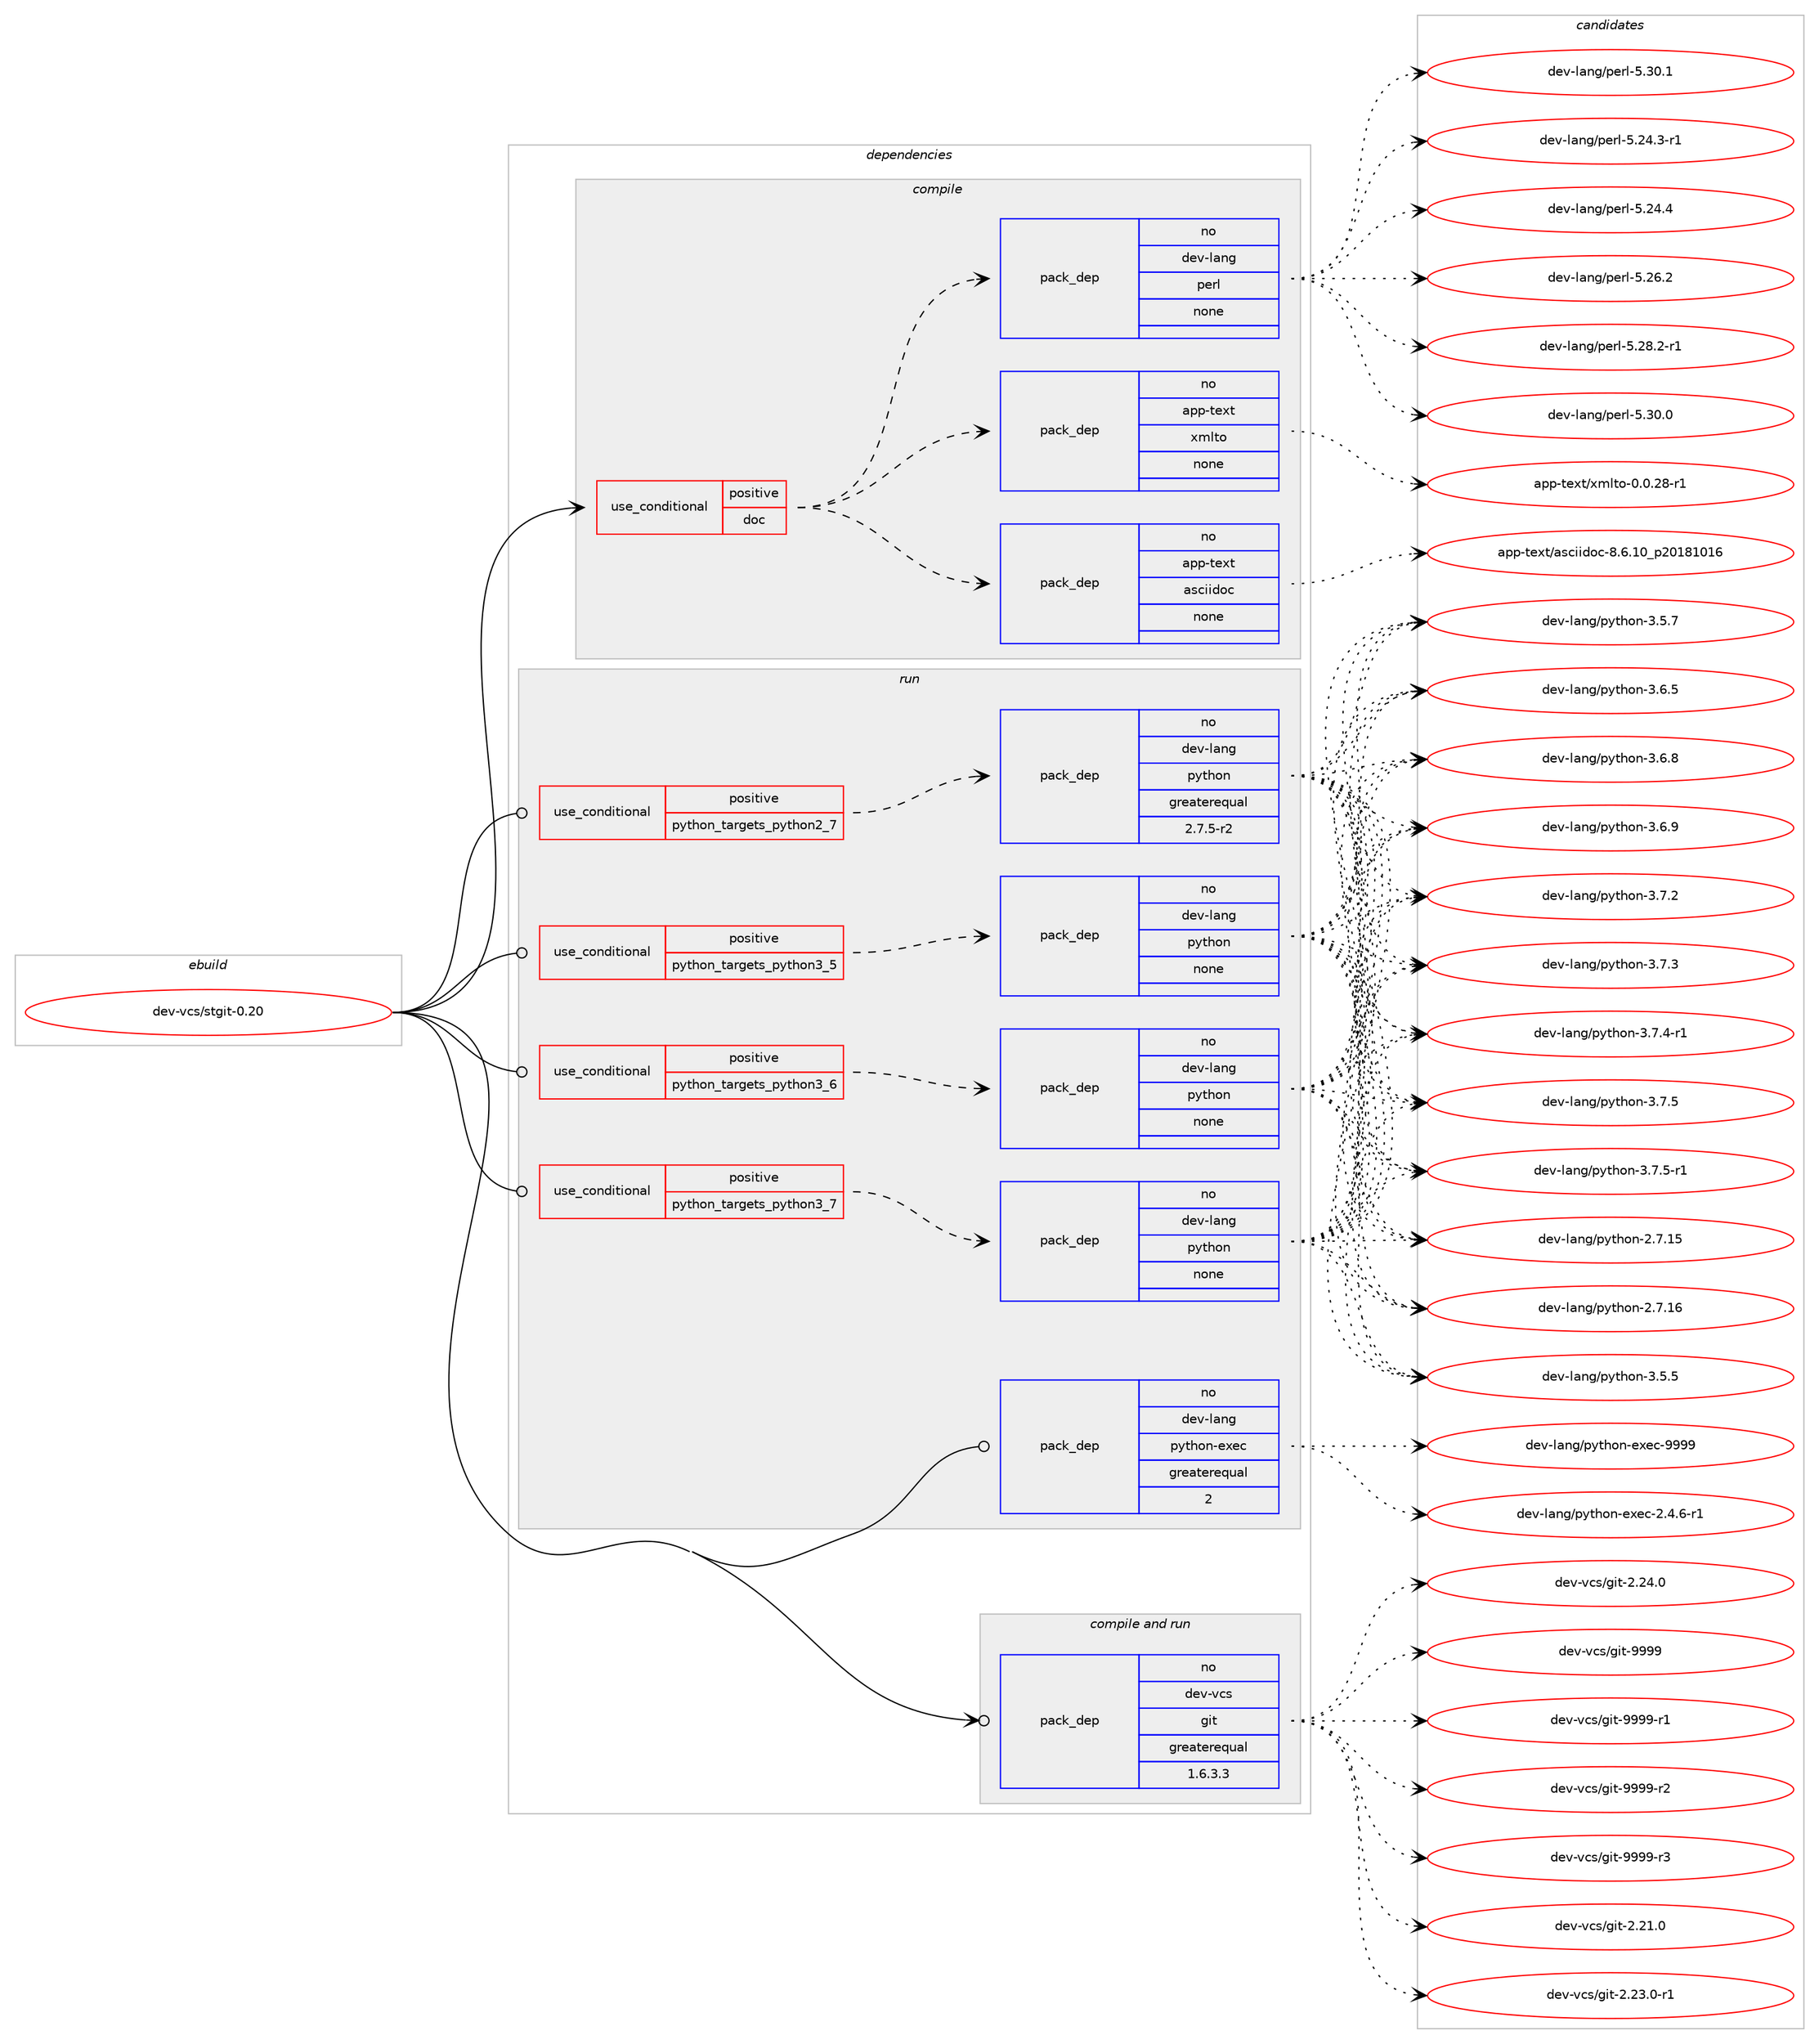digraph prolog {

# *************
# Graph options
# *************

newrank=true;
concentrate=true;
compound=true;
graph [rankdir=LR,fontname=Helvetica,fontsize=10,ranksep=1.5];#, ranksep=2.5, nodesep=0.2];
edge  [arrowhead=vee];
node  [fontname=Helvetica,fontsize=10];

# **********
# The ebuild
# **********

subgraph cluster_leftcol {
color=gray;
rank=same;
label=<<i>ebuild</i>>;
id [label="dev-vcs/stgit-0.20", color=red, width=4, href="../dev-vcs/stgit-0.20.svg"];
}

# ****************
# The dependencies
# ****************

subgraph cluster_midcol {
color=gray;
label=<<i>dependencies</i>>;
subgraph cluster_compile {
fillcolor="#eeeeee";
style=filled;
label=<<i>compile</i>>;
subgraph cond183995 {
dependency735196 [label=<<TABLE BORDER="0" CELLBORDER="1" CELLSPACING="0" CELLPADDING="4"><TR><TD ROWSPAN="3" CELLPADDING="10">use_conditional</TD></TR><TR><TD>positive</TD></TR><TR><TD>doc</TD></TR></TABLE>>, shape=none, color=red];
subgraph pack538968 {
dependency735197 [label=<<TABLE BORDER="0" CELLBORDER="1" CELLSPACING="0" CELLPADDING="4" WIDTH="220"><TR><TD ROWSPAN="6" CELLPADDING="30">pack_dep</TD></TR><TR><TD WIDTH="110">no</TD></TR><TR><TD>app-text</TD></TR><TR><TD>asciidoc</TD></TR><TR><TD>none</TD></TR><TR><TD></TD></TR></TABLE>>, shape=none, color=blue];
}
dependency735196:e -> dependency735197:w [weight=20,style="dashed",arrowhead="vee"];
subgraph pack538969 {
dependency735198 [label=<<TABLE BORDER="0" CELLBORDER="1" CELLSPACING="0" CELLPADDING="4" WIDTH="220"><TR><TD ROWSPAN="6" CELLPADDING="30">pack_dep</TD></TR><TR><TD WIDTH="110">no</TD></TR><TR><TD>app-text</TD></TR><TR><TD>xmlto</TD></TR><TR><TD>none</TD></TR><TR><TD></TD></TR></TABLE>>, shape=none, color=blue];
}
dependency735196:e -> dependency735198:w [weight=20,style="dashed",arrowhead="vee"];
subgraph pack538970 {
dependency735199 [label=<<TABLE BORDER="0" CELLBORDER="1" CELLSPACING="0" CELLPADDING="4" WIDTH="220"><TR><TD ROWSPAN="6" CELLPADDING="30">pack_dep</TD></TR><TR><TD WIDTH="110">no</TD></TR><TR><TD>dev-lang</TD></TR><TR><TD>perl</TD></TR><TR><TD>none</TD></TR><TR><TD></TD></TR></TABLE>>, shape=none, color=blue];
}
dependency735196:e -> dependency735199:w [weight=20,style="dashed",arrowhead="vee"];
}
id:e -> dependency735196:w [weight=20,style="solid",arrowhead="vee"];
}
subgraph cluster_compileandrun {
fillcolor="#eeeeee";
style=filled;
label=<<i>compile and run</i>>;
subgraph pack538971 {
dependency735200 [label=<<TABLE BORDER="0" CELLBORDER="1" CELLSPACING="0" CELLPADDING="4" WIDTH="220"><TR><TD ROWSPAN="6" CELLPADDING="30">pack_dep</TD></TR><TR><TD WIDTH="110">no</TD></TR><TR><TD>dev-vcs</TD></TR><TR><TD>git</TD></TR><TR><TD>greaterequal</TD></TR><TR><TD>1.6.3.3</TD></TR></TABLE>>, shape=none, color=blue];
}
id:e -> dependency735200:w [weight=20,style="solid",arrowhead="odotvee"];
}
subgraph cluster_run {
fillcolor="#eeeeee";
style=filled;
label=<<i>run</i>>;
subgraph cond183996 {
dependency735201 [label=<<TABLE BORDER="0" CELLBORDER="1" CELLSPACING="0" CELLPADDING="4"><TR><TD ROWSPAN="3" CELLPADDING="10">use_conditional</TD></TR><TR><TD>positive</TD></TR><TR><TD>python_targets_python2_7</TD></TR></TABLE>>, shape=none, color=red];
subgraph pack538972 {
dependency735202 [label=<<TABLE BORDER="0" CELLBORDER="1" CELLSPACING="0" CELLPADDING="4" WIDTH="220"><TR><TD ROWSPAN="6" CELLPADDING="30">pack_dep</TD></TR><TR><TD WIDTH="110">no</TD></TR><TR><TD>dev-lang</TD></TR><TR><TD>python</TD></TR><TR><TD>greaterequal</TD></TR><TR><TD>2.7.5-r2</TD></TR></TABLE>>, shape=none, color=blue];
}
dependency735201:e -> dependency735202:w [weight=20,style="dashed",arrowhead="vee"];
}
id:e -> dependency735201:w [weight=20,style="solid",arrowhead="odot"];
subgraph cond183997 {
dependency735203 [label=<<TABLE BORDER="0" CELLBORDER="1" CELLSPACING="0" CELLPADDING="4"><TR><TD ROWSPAN="3" CELLPADDING="10">use_conditional</TD></TR><TR><TD>positive</TD></TR><TR><TD>python_targets_python3_5</TD></TR></TABLE>>, shape=none, color=red];
subgraph pack538973 {
dependency735204 [label=<<TABLE BORDER="0" CELLBORDER="1" CELLSPACING="0" CELLPADDING="4" WIDTH="220"><TR><TD ROWSPAN="6" CELLPADDING="30">pack_dep</TD></TR><TR><TD WIDTH="110">no</TD></TR><TR><TD>dev-lang</TD></TR><TR><TD>python</TD></TR><TR><TD>none</TD></TR><TR><TD></TD></TR></TABLE>>, shape=none, color=blue];
}
dependency735203:e -> dependency735204:w [weight=20,style="dashed",arrowhead="vee"];
}
id:e -> dependency735203:w [weight=20,style="solid",arrowhead="odot"];
subgraph cond183998 {
dependency735205 [label=<<TABLE BORDER="0" CELLBORDER="1" CELLSPACING="0" CELLPADDING="4"><TR><TD ROWSPAN="3" CELLPADDING="10">use_conditional</TD></TR><TR><TD>positive</TD></TR><TR><TD>python_targets_python3_6</TD></TR></TABLE>>, shape=none, color=red];
subgraph pack538974 {
dependency735206 [label=<<TABLE BORDER="0" CELLBORDER="1" CELLSPACING="0" CELLPADDING="4" WIDTH="220"><TR><TD ROWSPAN="6" CELLPADDING="30">pack_dep</TD></TR><TR><TD WIDTH="110">no</TD></TR><TR><TD>dev-lang</TD></TR><TR><TD>python</TD></TR><TR><TD>none</TD></TR><TR><TD></TD></TR></TABLE>>, shape=none, color=blue];
}
dependency735205:e -> dependency735206:w [weight=20,style="dashed",arrowhead="vee"];
}
id:e -> dependency735205:w [weight=20,style="solid",arrowhead="odot"];
subgraph cond183999 {
dependency735207 [label=<<TABLE BORDER="0" CELLBORDER="1" CELLSPACING="0" CELLPADDING="4"><TR><TD ROWSPAN="3" CELLPADDING="10">use_conditional</TD></TR><TR><TD>positive</TD></TR><TR><TD>python_targets_python3_7</TD></TR></TABLE>>, shape=none, color=red];
subgraph pack538975 {
dependency735208 [label=<<TABLE BORDER="0" CELLBORDER="1" CELLSPACING="0" CELLPADDING="4" WIDTH="220"><TR><TD ROWSPAN="6" CELLPADDING="30">pack_dep</TD></TR><TR><TD WIDTH="110">no</TD></TR><TR><TD>dev-lang</TD></TR><TR><TD>python</TD></TR><TR><TD>none</TD></TR><TR><TD></TD></TR></TABLE>>, shape=none, color=blue];
}
dependency735207:e -> dependency735208:w [weight=20,style="dashed",arrowhead="vee"];
}
id:e -> dependency735207:w [weight=20,style="solid",arrowhead="odot"];
subgraph pack538976 {
dependency735209 [label=<<TABLE BORDER="0" CELLBORDER="1" CELLSPACING="0" CELLPADDING="4" WIDTH="220"><TR><TD ROWSPAN="6" CELLPADDING="30">pack_dep</TD></TR><TR><TD WIDTH="110">no</TD></TR><TR><TD>dev-lang</TD></TR><TR><TD>python-exec</TD></TR><TR><TD>greaterequal</TD></TR><TR><TD>2</TD></TR></TABLE>>, shape=none, color=blue];
}
id:e -> dependency735209:w [weight=20,style="solid",arrowhead="odot"];
}
}

# **************
# The candidates
# **************

subgraph cluster_choices {
rank=same;
color=gray;
label=<<i>candidates</i>>;

subgraph choice538968 {
color=black;
nodesep=1;
choice97112112451161011201164797115991051051001119945564654464948951125048495649484954 [label="app-text/asciidoc-8.6.10_p20181016", color=red, width=4,href="../app-text/asciidoc-8.6.10_p20181016.svg"];
dependency735197:e -> choice97112112451161011201164797115991051051001119945564654464948951125048495649484954:w [style=dotted,weight="100"];
}
subgraph choice538969 {
color=black;
nodesep=1;
choice971121124511610112011647120109108116111454846484650564511449 [label="app-text/xmlto-0.0.28-r1", color=red, width=4,href="../app-text/xmlto-0.0.28-r1.svg"];
dependency735198:e -> choice971121124511610112011647120109108116111454846484650564511449:w [style=dotted,weight="100"];
}
subgraph choice538970 {
color=black;
nodesep=1;
choice100101118451089711010347112101114108455346505246514511449 [label="dev-lang/perl-5.24.3-r1", color=red, width=4,href="../dev-lang/perl-5.24.3-r1.svg"];
choice10010111845108971101034711210111410845534650524652 [label="dev-lang/perl-5.24.4", color=red, width=4,href="../dev-lang/perl-5.24.4.svg"];
choice10010111845108971101034711210111410845534650544650 [label="dev-lang/perl-5.26.2", color=red, width=4,href="../dev-lang/perl-5.26.2.svg"];
choice100101118451089711010347112101114108455346505646504511449 [label="dev-lang/perl-5.28.2-r1", color=red, width=4,href="../dev-lang/perl-5.28.2-r1.svg"];
choice10010111845108971101034711210111410845534651484648 [label="dev-lang/perl-5.30.0", color=red, width=4,href="../dev-lang/perl-5.30.0.svg"];
choice10010111845108971101034711210111410845534651484649 [label="dev-lang/perl-5.30.1", color=red, width=4,href="../dev-lang/perl-5.30.1.svg"];
dependency735199:e -> choice100101118451089711010347112101114108455346505246514511449:w [style=dotted,weight="100"];
dependency735199:e -> choice10010111845108971101034711210111410845534650524652:w [style=dotted,weight="100"];
dependency735199:e -> choice10010111845108971101034711210111410845534650544650:w [style=dotted,weight="100"];
dependency735199:e -> choice100101118451089711010347112101114108455346505646504511449:w [style=dotted,weight="100"];
dependency735199:e -> choice10010111845108971101034711210111410845534651484648:w [style=dotted,weight="100"];
dependency735199:e -> choice10010111845108971101034711210111410845534651484649:w [style=dotted,weight="100"];
}
subgraph choice538971 {
color=black;
nodesep=1;
choice10010111845118991154710310511645504650494648 [label="dev-vcs/git-2.21.0", color=red, width=4,href="../dev-vcs/git-2.21.0.svg"];
choice100101118451189911547103105116455046505146484511449 [label="dev-vcs/git-2.23.0-r1", color=red, width=4,href="../dev-vcs/git-2.23.0-r1.svg"];
choice10010111845118991154710310511645504650524648 [label="dev-vcs/git-2.24.0", color=red, width=4,href="../dev-vcs/git-2.24.0.svg"];
choice1001011184511899115471031051164557575757 [label="dev-vcs/git-9999", color=red, width=4,href="../dev-vcs/git-9999.svg"];
choice10010111845118991154710310511645575757574511449 [label="dev-vcs/git-9999-r1", color=red, width=4,href="../dev-vcs/git-9999-r1.svg"];
choice10010111845118991154710310511645575757574511450 [label="dev-vcs/git-9999-r2", color=red, width=4,href="../dev-vcs/git-9999-r2.svg"];
choice10010111845118991154710310511645575757574511451 [label="dev-vcs/git-9999-r3", color=red, width=4,href="../dev-vcs/git-9999-r3.svg"];
dependency735200:e -> choice10010111845118991154710310511645504650494648:w [style=dotted,weight="100"];
dependency735200:e -> choice100101118451189911547103105116455046505146484511449:w [style=dotted,weight="100"];
dependency735200:e -> choice10010111845118991154710310511645504650524648:w [style=dotted,weight="100"];
dependency735200:e -> choice1001011184511899115471031051164557575757:w [style=dotted,weight="100"];
dependency735200:e -> choice10010111845118991154710310511645575757574511449:w [style=dotted,weight="100"];
dependency735200:e -> choice10010111845118991154710310511645575757574511450:w [style=dotted,weight="100"];
dependency735200:e -> choice10010111845118991154710310511645575757574511451:w [style=dotted,weight="100"];
}
subgraph choice538972 {
color=black;
nodesep=1;
choice10010111845108971101034711212111610411111045504655464953 [label="dev-lang/python-2.7.15", color=red, width=4,href="../dev-lang/python-2.7.15.svg"];
choice10010111845108971101034711212111610411111045504655464954 [label="dev-lang/python-2.7.16", color=red, width=4,href="../dev-lang/python-2.7.16.svg"];
choice100101118451089711010347112121116104111110455146534653 [label="dev-lang/python-3.5.5", color=red, width=4,href="../dev-lang/python-3.5.5.svg"];
choice100101118451089711010347112121116104111110455146534655 [label="dev-lang/python-3.5.7", color=red, width=4,href="../dev-lang/python-3.5.7.svg"];
choice100101118451089711010347112121116104111110455146544653 [label="dev-lang/python-3.6.5", color=red, width=4,href="../dev-lang/python-3.6.5.svg"];
choice100101118451089711010347112121116104111110455146544656 [label="dev-lang/python-3.6.8", color=red, width=4,href="../dev-lang/python-3.6.8.svg"];
choice100101118451089711010347112121116104111110455146544657 [label="dev-lang/python-3.6.9", color=red, width=4,href="../dev-lang/python-3.6.9.svg"];
choice100101118451089711010347112121116104111110455146554650 [label="dev-lang/python-3.7.2", color=red, width=4,href="../dev-lang/python-3.7.2.svg"];
choice100101118451089711010347112121116104111110455146554651 [label="dev-lang/python-3.7.3", color=red, width=4,href="../dev-lang/python-3.7.3.svg"];
choice1001011184510897110103471121211161041111104551465546524511449 [label="dev-lang/python-3.7.4-r1", color=red, width=4,href="../dev-lang/python-3.7.4-r1.svg"];
choice100101118451089711010347112121116104111110455146554653 [label="dev-lang/python-3.7.5", color=red, width=4,href="../dev-lang/python-3.7.5.svg"];
choice1001011184510897110103471121211161041111104551465546534511449 [label="dev-lang/python-3.7.5-r1", color=red, width=4,href="../dev-lang/python-3.7.5-r1.svg"];
dependency735202:e -> choice10010111845108971101034711212111610411111045504655464953:w [style=dotted,weight="100"];
dependency735202:e -> choice10010111845108971101034711212111610411111045504655464954:w [style=dotted,weight="100"];
dependency735202:e -> choice100101118451089711010347112121116104111110455146534653:w [style=dotted,weight="100"];
dependency735202:e -> choice100101118451089711010347112121116104111110455146534655:w [style=dotted,weight="100"];
dependency735202:e -> choice100101118451089711010347112121116104111110455146544653:w [style=dotted,weight="100"];
dependency735202:e -> choice100101118451089711010347112121116104111110455146544656:w [style=dotted,weight="100"];
dependency735202:e -> choice100101118451089711010347112121116104111110455146544657:w [style=dotted,weight="100"];
dependency735202:e -> choice100101118451089711010347112121116104111110455146554650:w [style=dotted,weight="100"];
dependency735202:e -> choice100101118451089711010347112121116104111110455146554651:w [style=dotted,weight="100"];
dependency735202:e -> choice1001011184510897110103471121211161041111104551465546524511449:w [style=dotted,weight="100"];
dependency735202:e -> choice100101118451089711010347112121116104111110455146554653:w [style=dotted,weight="100"];
dependency735202:e -> choice1001011184510897110103471121211161041111104551465546534511449:w [style=dotted,weight="100"];
}
subgraph choice538973 {
color=black;
nodesep=1;
choice10010111845108971101034711212111610411111045504655464953 [label="dev-lang/python-2.7.15", color=red, width=4,href="../dev-lang/python-2.7.15.svg"];
choice10010111845108971101034711212111610411111045504655464954 [label="dev-lang/python-2.7.16", color=red, width=4,href="../dev-lang/python-2.7.16.svg"];
choice100101118451089711010347112121116104111110455146534653 [label="dev-lang/python-3.5.5", color=red, width=4,href="../dev-lang/python-3.5.5.svg"];
choice100101118451089711010347112121116104111110455146534655 [label="dev-lang/python-3.5.7", color=red, width=4,href="../dev-lang/python-3.5.7.svg"];
choice100101118451089711010347112121116104111110455146544653 [label="dev-lang/python-3.6.5", color=red, width=4,href="../dev-lang/python-3.6.5.svg"];
choice100101118451089711010347112121116104111110455146544656 [label="dev-lang/python-3.6.8", color=red, width=4,href="../dev-lang/python-3.6.8.svg"];
choice100101118451089711010347112121116104111110455146544657 [label="dev-lang/python-3.6.9", color=red, width=4,href="../dev-lang/python-3.6.9.svg"];
choice100101118451089711010347112121116104111110455146554650 [label="dev-lang/python-3.7.2", color=red, width=4,href="../dev-lang/python-3.7.2.svg"];
choice100101118451089711010347112121116104111110455146554651 [label="dev-lang/python-3.7.3", color=red, width=4,href="../dev-lang/python-3.7.3.svg"];
choice1001011184510897110103471121211161041111104551465546524511449 [label="dev-lang/python-3.7.4-r1", color=red, width=4,href="../dev-lang/python-3.7.4-r1.svg"];
choice100101118451089711010347112121116104111110455146554653 [label="dev-lang/python-3.7.5", color=red, width=4,href="../dev-lang/python-3.7.5.svg"];
choice1001011184510897110103471121211161041111104551465546534511449 [label="dev-lang/python-3.7.5-r1", color=red, width=4,href="../dev-lang/python-3.7.5-r1.svg"];
dependency735204:e -> choice10010111845108971101034711212111610411111045504655464953:w [style=dotted,weight="100"];
dependency735204:e -> choice10010111845108971101034711212111610411111045504655464954:w [style=dotted,weight="100"];
dependency735204:e -> choice100101118451089711010347112121116104111110455146534653:w [style=dotted,weight="100"];
dependency735204:e -> choice100101118451089711010347112121116104111110455146534655:w [style=dotted,weight="100"];
dependency735204:e -> choice100101118451089711010347112121116104111110455146544653:w [style=dotted,weight="100"];
dependency735204:e -> choice100101118451089711010347112121116104111110455146544656:w [style=dotted,weight="100"];
dependency735204:e -> choice100101118451089711010347112121116104111110455146544657:w [style=dotted,weight="100"];
dependency735204:e -> choice100101118451089711010347112121116104111110455146554650:w [style=dotted,weight="100"];
dependency735204:e -> choice100101118451089711010347112121116104111110455146554651:w [style=dotted,weight="100"];
dependency735204:e -> choice1001011184510897110103471121211161041111104551465546524511449:w [style=dotted,weight="100"];
dependency735204:e -> choice100101118451089711010347112121116104111110455146554653:w [style=dotted,weight="100"];
dependency735204:e -> choice1001011184510897110103471121211161041111104551465546534511449:w [style=dotted,weight="100"];
}
subgraph choice538974 {
color=black;
nodesep=1;
choice10010111845108971101034711212111610411111045504655464953 [label="dev-lang/python-2.7.15", color=red, width=4,href="../dev-lang/python-2.7.15.svg"];
choice10010111845108971101034711212111610411111045504655464954 [label="dev-lang/python-2.7.16", color=red, width=4,href="../dev-lang/python-2.7.16.svg"];
choice100101118451089711010347112121116104111110455146534653 [label="dev-lang/python-3.5.5", color=red, width=4,href="../dev-lang/python-3.5.5.svg"];
choice100101118451089711010347112121116104111110455146534655 [label="dev-lang/python-3.5.7", color=red, width=4,href="../dev-lang/python-3.5.7.svg"];
choice100101118451089711010347112121116104111110455146544653 [label="dev-lang/python-3.6.5", color=red, width=4,href="../dev-lang/python-3.6.5.svg"];
choice100101118451089711010347112121116104111110455146544656 [label="dev-lang/python-3.6.8", color=red, width=4,href="../dev-lang/python-3.6.8.svg"];
choice100101118451089711010347112121116104111110455146544657 [label="dev-lang/python-3.6.9", color=red, width=4,href="../dev-lang/python-3.6.9.svg"];
choice100101118451089711010347112121116104111110455146554650 [label="dev-lang/python-3.7.2", color=red, width=4,href="../dev-lang/python-3.7.2.svg"];
choice100101118451089711010347112121116104111110455146554651 [label="dev-lang/python-3.7.3", color=red, width=4,href="../dev-lang/python-3.7.3.svg"];
choice1001011184510897110103471121211161041111104551465546524511449 [label="dev-lang/python-3.7.4-r1", color=red, width=4,href="../dev-lang/python-3.7.4-r1.svg"];
choice100101118451089711010347112121116104111110455146554653 [label="dev-lang/python-3.7.5", color=red, width=4,href="../dev-lang/python-3.7.5.svg"];
choice1001011184510897110103471121211161041111104551465546534511449 [label="dev-lang/python-3.7.5-r1", color=red, width=4,href="../dev-lang/python-3.7.5-r1.svg"];
dependency735206:e -> choice10010111845108971101034711212111610411111045504655464953:w [style=dotted,weight="100"];
dependency735206:e -> choice10010111845108971101034711212111610411111045504655464954:w [style=dotted,weight="100"];
dependency735206:e -> choice100101118451089711010347112121116104111110455146534653:w [style=dotted,weight="100"];
dependency735206:e -> choice100101118451089711010347112121116104111110455146534655:w [style=dotted,weight="100"];
dependency735206:e -> choice100101118451089711010347112121116104111110455146544653:w [style=dotted,weight="100"];
dependency735206:e -> choice100101118451089711010347112121116104111110455146544656:w [style=dotted,weight="100"];
dependency735206:e -> choice100101118451089711010347112121116104111110455146544657:w [style=dotted,weight="100"];
dependency735206:e -> choice100101118451089711010347112121116104111110455146554650:w [style=dotted,weight="100"];
dependency735206:e -> choice100101118451089711010347112121116104111110455146554651:w [style=dotted,weight="100"];
dependency735206:e -> choice1001011184510897110103471121211161041111104551465546524511449:w [style=dotted,weight="100"];
dependency735206:e -> choice100101118451089711010347112121116104111110455146554653:w [style=dotted,weight="100"];
dependency735206:e -> choice1001011184510897110103471121211161041111104551465546534511449:w [style=dotted,weight="100"];
}
subgraph choice538975 {
color=black;
nodesep=1;
choice10010111845108971101034711212111610411111045504655464953 [label="dev-lang/python-2.7.15", color=red, width=4,href="../dev-lang/python-2.7.15.svg"];
choice10010111845108971101034711212111610411111045504655464954 [label="dev-lang/python-2.7.16", color=red, width=4,href="../dev-lang/python-2.7.16.svg"];
choice100101118451089711010347112121116104111110455146534653 [label="dev-lang/python-3.5.5", color=red, width=4,href="../dev-lang/python-3.5.5.svg"];
choice100101118451089711010347112121116104111110455146534655 [label="dev-lang/python-3.5.7", color=red, width=4,href="../dev-lang/python-3.5.7.svg"];
choice100101118451089711010347112121116104111110455146544653 [label="dev-lang/python-3.6.5", color=red, width=4,href="../dev-lang/python-3.6.5.svg"];
choice100101118451089711010347112121116104111110455146544656 [label="dev-lang/python-3.6.8", color=red, width=4,href="../dev-lang/python-3.6.8.svg"];
choice100101118451089711010347112121116104111110455146544657 [label="dev-lang/python-3.6.9", color=red, width=4,href="../dev-lang/python-3.6.9.svg"];
choice100101118451089711010347112121116104111110455146554650 [label="dev-lang/python-3.7.2", color=red, width=4,href="../dev-lang/python-3.7.2.svg"];
choice100101118451089711010347112121116104111110455146554651 [label="dev-lang/python-3.7.3", color=red, width=4,href="../dev-lang/python-3.7.3.svg"];
choice1001011184510897110103471121211161041111104551465546524511449 [label="dev-lang/python-3.7.4-r1", color=red, width=4,href="../dev-lang/python-3.7.4-r1.svg"];
choice100101118451089711010347112121116104111110455146554653 [label="dev-lang/python-3.7.5", color=red, width=4,href="../dev-lang/python-3.7.5.svg"];
choice1001011184510897110103471121211161041111104551465546534511449 [label="dev-lang/python-3.7.5-r1", color=red, width=4,href="../dev-lang/python-3.7.5-r1.svg"];
dependency735208:e -> choice10010111845108971101034711212111610411111045504655464953:w [style=dotted,weight="100"];
dependency735208:e -> choice10010111845108971101034711212111610411111045504655464954:w [style=dotted,weight="100"];
dependency735208:e -> choice100101118451089711010347112121116104111110455146534653:w [style=dotted,weight="100"];
dependency735208:e -> choice100101118451089711010347112121116104111110455146534655:w [style=dotted,weight="100"];
dependency735208:e -> choice100101118451089711010347112121116104111110455146544653:w [style=dotted,weight="100"];
dependency735208:e -> choice100101118451089711010347112121116104111110455146544656:w [style=dotted,weight="100"];
dependency735208:e -> choice100101118451089711010347112121116104111110455146544657:w [style=dotted,weight="100"];
dependency735208:e -> choice100101118451089711010347112121116104111110455146554650:w [style=dotted,weight="100"];
dependency735208:e -> choice100101118451089711010347112121116104111110455146554651:w [style=dotted,weight="100"];
dependency735208:e -> choice1001011184510897110103471121211161041111104551465546524511449:w [style=dotted,weight="100"];
dependency735208:e -> choice100101118451089711010347112121116104111110455146554653:w [style=dotted,weight="100"];
dependency735208:e -> choice1001011184510897110103471121211161041111104551465546534511449:w [style=dotted,weight="100"];
}
subgraph choice538976 {
color=black;
nodesep=1;
choice10010111845108971101034711212111610411111045101120101994550465246544511449 [label="dev-lang/python-exec-2.4.6-r1", color=red, width=4,href="../dev-lang/python-exec-2.4.6-r1.svg"];
choice10010111845108971101034711212111610411111045101120101994557575757 [label="dev-lang/python-exec-9999", color=red, width=4,href="../dev-lang/python-exec-9999.svg"];
dependency735209:e -> choice10010111845108971101034711212111610411111045101120101994550465246544511449:w [style=dotted,weight="100"];
dependency735209:e -> choice10010111845108971101034711212111610411111045101120101994557575757:w [style=dotted,weight="100"];
}
}

}

